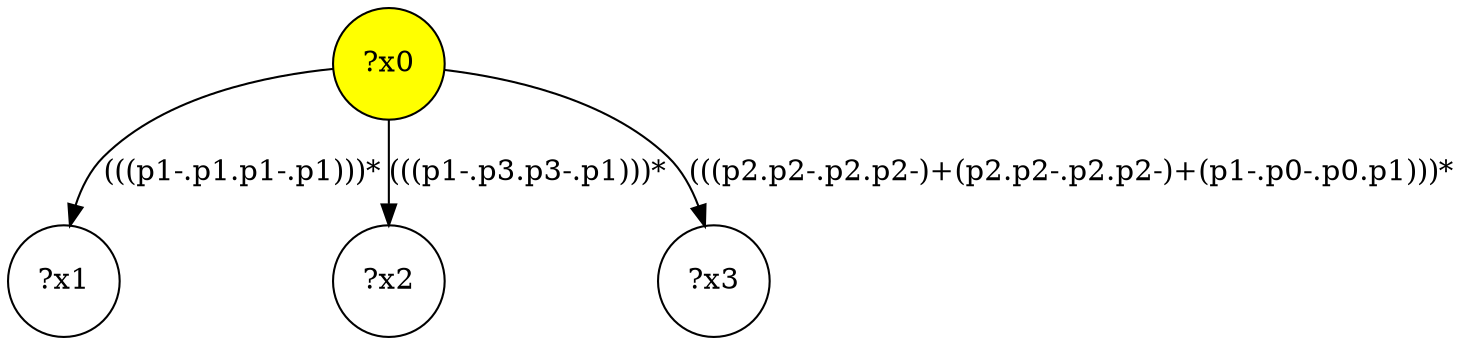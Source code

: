 digraph g {
	x0 [fillcolor="yellow", style="filled," shape=circle, label="?x0"];
	x1 [shape=circle, label="?x1"];
x0 -> x1[label="(((p1-.p1.p1-.p1)))*"]	x2 [shape=circle, label="?x2"];
x0 -> x2[label="(((p1-.p3.p3-.p1)))*"]	x3 [shape=circle, label="?x3"];
x0 -> x3[label="(((p2.p2-.p2.p2-)+(p2.p2-.p2.p2-)+(p1-.p0-.p0.p1)))*"]}
